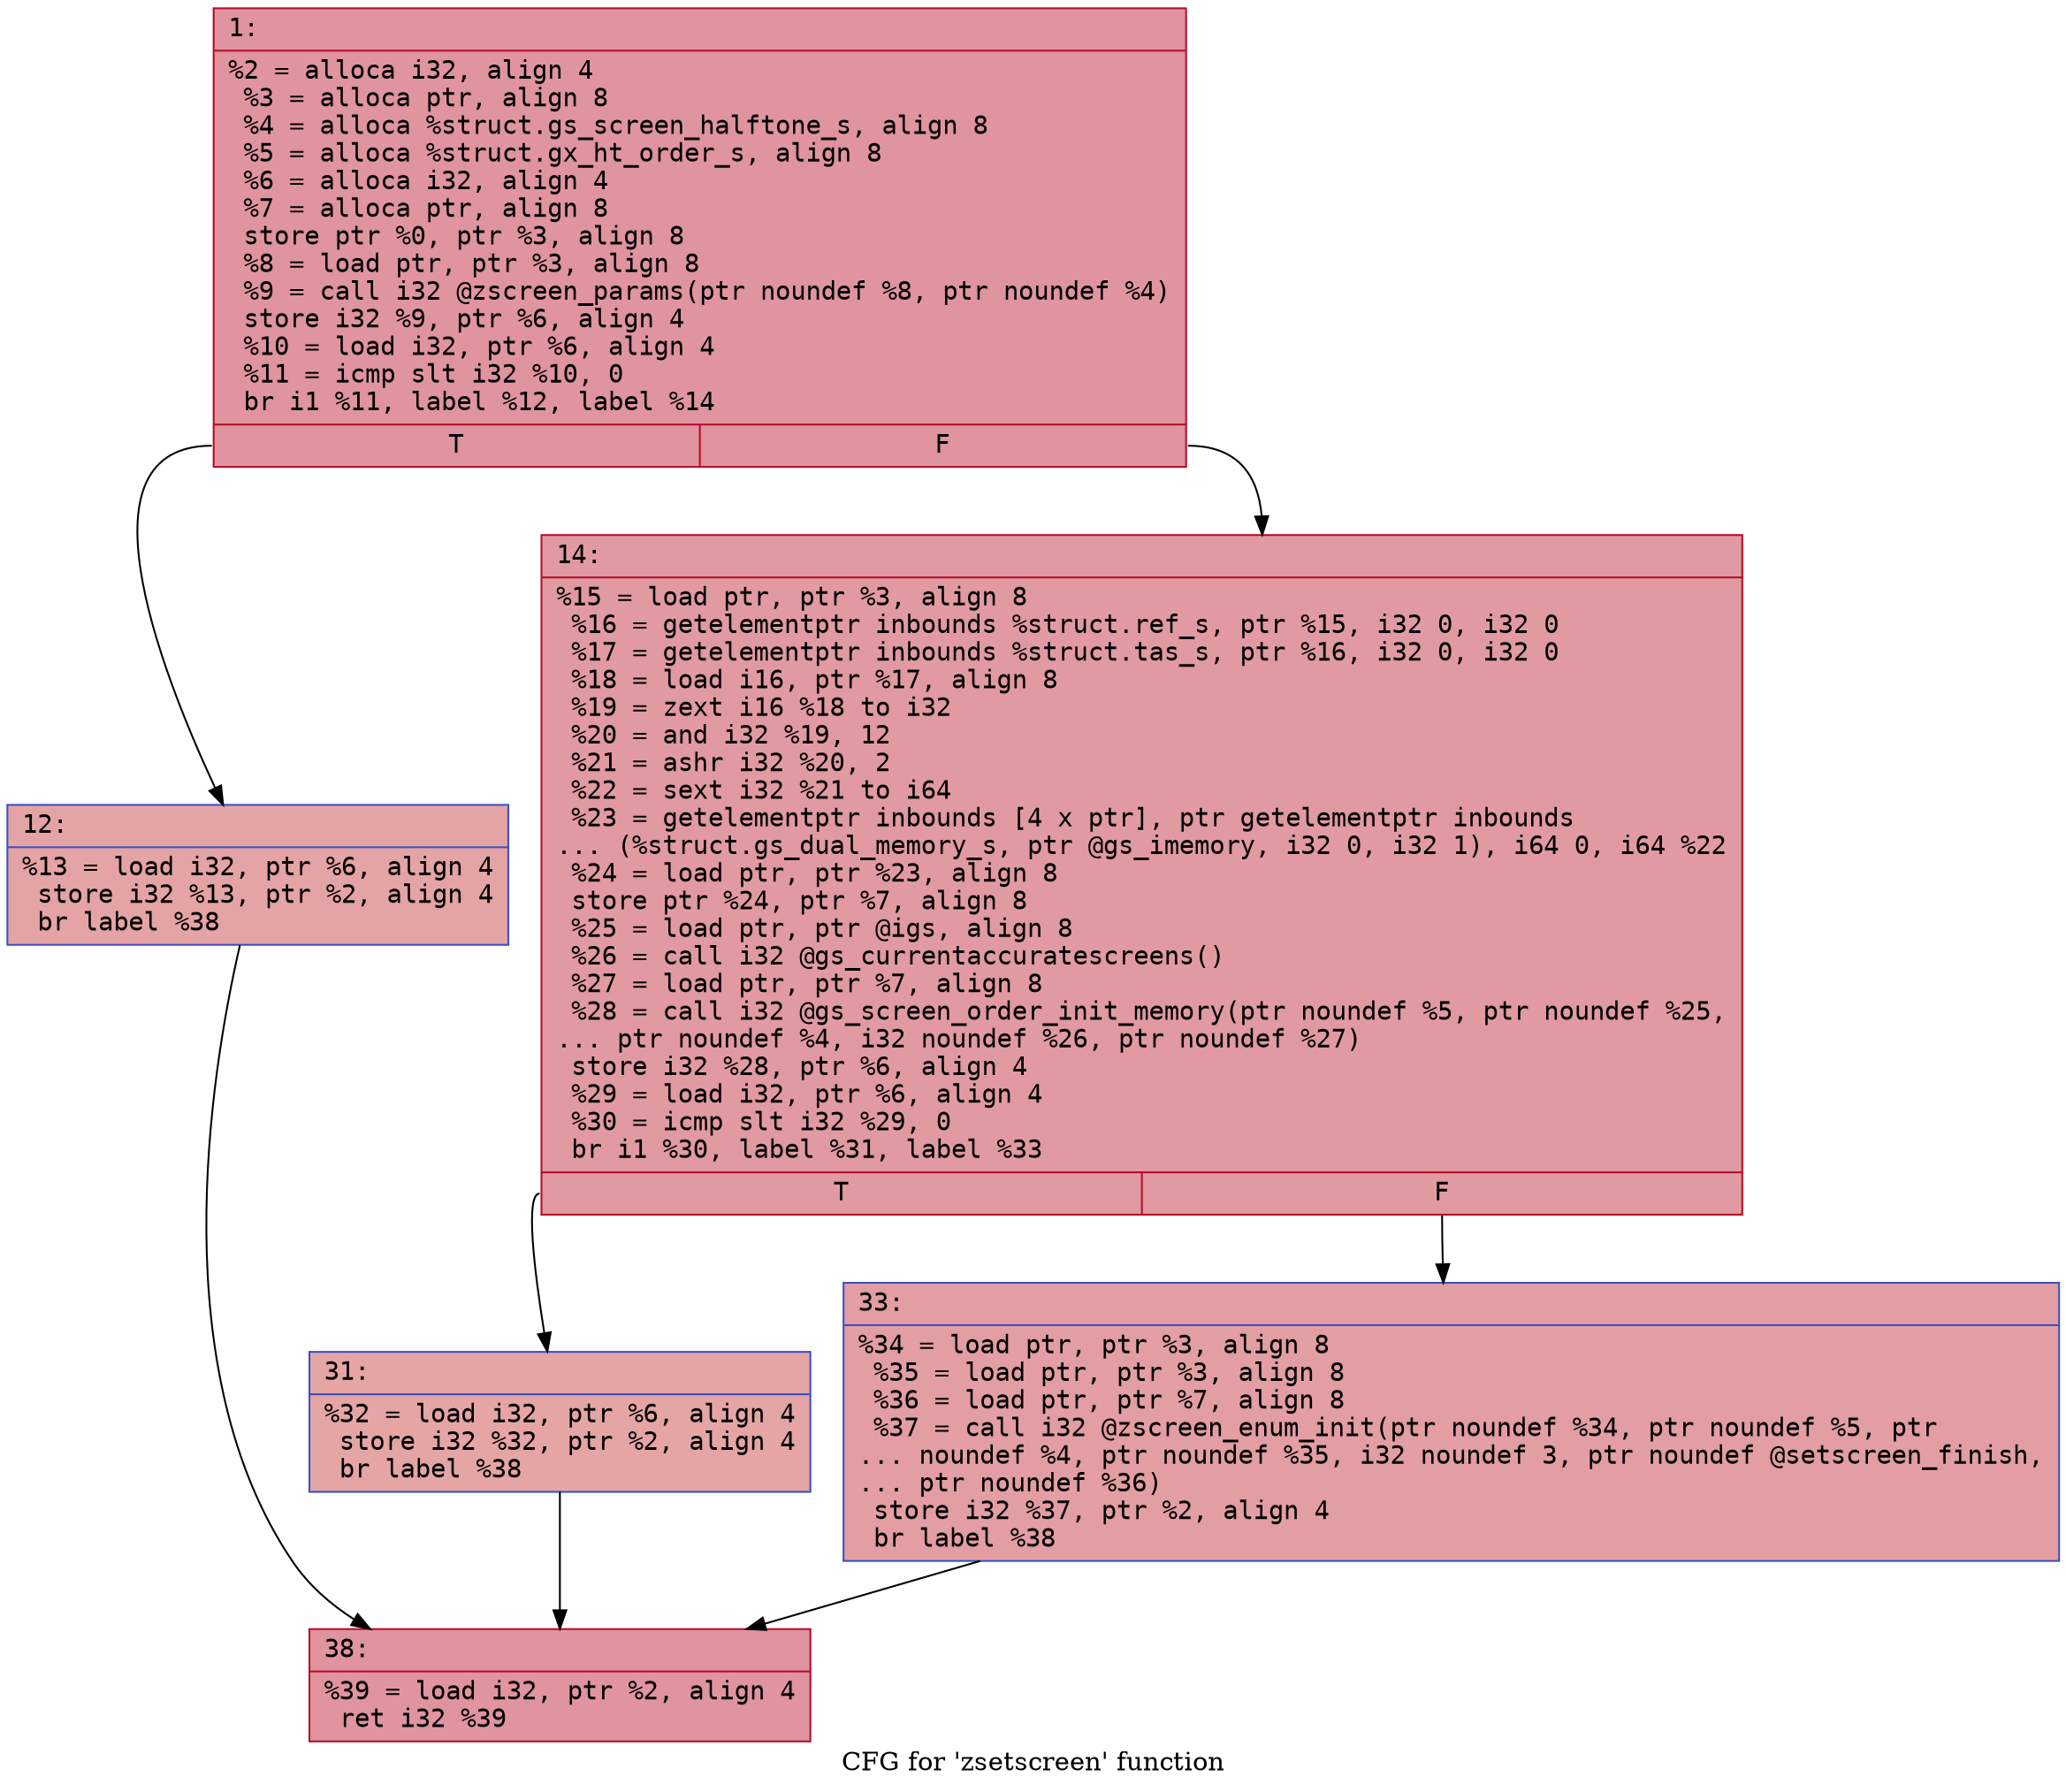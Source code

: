 digraph "CFG for 'zsetscreen' function" {
	label="CFG for 'zsetscreen' function";

	Node0x6000033b63a0 [shape=record,color="#b70d28ff", style=filled, fillcolor="#b70d2870" fontname="Courier",label="{1:\l|  %2 = alloca i32, align 4\l  %3 = alloca ptr, align 8\l  %4 = alloca %struct.gs_screen_halftone_s, align 8\l  %5 = alloca %struct.gx_ht_order_s, align 8\l  %6 = alloca i32, align 4\l  %7 = alloca ptr, align 8\l  store ptr %0, ptr %3, align 8\l  %8 = load ptr, ptr %3, align 8\l  %9 = call i32 @zscreen_params(ptr noundef %8, ptr noundef %4)\l  store i32 %9, ptr %6, align 4\l  %10 = load i32, ptr %6, align 4\l  %11 = icmp slt i32 %10, 0\l  br i1 %11, label %12, label %14\l|{<s0>T|<s1>F}}"];
	Node0x6000033b63a0:s0 -> Node0x6000033b63f0[tooltip="1 -> 12\nProbability 37.50%" ];
	Node0x6000033b63a0:s1 -> Node0x6000033b6440[tooltip="1 -> 14\nProbability 62.50%" ];
	Node0x6000033b63f0 [shape=record,color="#3d50c3ff", style=filled, fillcolor="#c32e3170" fontname="Courier",label="{12:\l|  %13 = load i32, ptr %6, align 4\l  store i32 %13, ptr %2, align 4\l  br label %38\l}"];
	Node0x6000033b63f0 -> Node0x6000033b6530[tooltip="12 -> 38\nProbability 100.00%" ];
	Node0x6000033b6440 [shape=record,color="#b70d28ff", style=filled, fillcolor="#bb1b2c70" fontname="Courier",label="{14:\l|  %15 = load ptr, ptr %3, align 8\l  %16 = getelementptr inbounds %struct.ref_s, ptr %15, i32 0, i32 0\l  %17 = getelementptr inbounds %struct.tas_s, ptr %16, i32 0, i32 0\l  %18 = load i16, ptr %17, align 8\l  %19 = zext i16 %18 to i32\l  %20 = and i32 %19, 12\l  %21 = ashr i32 %20, 2\l  %22 = sext i32 %21 to i64\l  %23 = getelementptr inbounds [4 x ptr], ptr getelementptr inbounds\l... (%struct.gs_dual_memory_s, ptr @gs_imemory, i32 0, i32 1), i64 0, i64 %22\l  %24 = load ptr, ptr %23, align 8\l  store ptr %24, ptr %7, align 8\l  %25 = load ptr, ptr @igs, align 8\l  %26 = call i32 @gs_currentaccuratescreens()\l  %27 = load ptr, ptr %7, align 8\l  %28 = call i32 @gs_screen_order_init_memory(ptr noundef %5, ptr noundef %25,\l... ptr noundef %4, i32 noundef %26, ptr noundef %27)\l  store i32 %28, ptr %6, align 4\l  %29 = load i32, ptr %6, align 4\l  %30 = icmp slt i32 %29, 0\l  br i1 %30, label %31, label %33\l|{<s0>T|<s1>F}}"];
	Node0x6000033b6440:s0 -> Node0x6000033b6490[tooltip="14 -> 31\nProbability 37.50%" ];
	Node0x6000033b6440:s1 -> Node0x6000033b64e0[tooltip="14 -> 33\nProbability 62.50%" ];
	Node0x6000033b6490 [shape=record,color="#3d50c3ff", style=filled, fillcolor="#c5333470" fontname="Courier",label="{31:\l|  %32 = load i32, ptr %6, align 4\l  store i32 %32, ptr %2, align 4\l  br label %38\l}"];
	Node0x6000033b6490 -> Node0x6000033b6530[tooltip="31 -> 38\nProbability 100.00%" ];
	Node0x6000033b64e0 [shape=record,color="#3d50c3ff", style=filled, fillcolor="#be242e70" fontname="Courier",label="{33:\l|  %34 = load ptr, ptr %3, align 8\l  %35 = load ptr, ptr %3, align 8\l  %36 = load ptr, ptr %7, align 8\l  %37 = call i32 @zscreen_enum_init(ptr noundef %34, ptr noundef %5, ptr\l... noundef %4, ptr noundef %35, i32 noundef 3, ptr noundef @setscreen_finish,\l... ptr noundef %36)\l  store i32 %37, ptr %2, align 4\l  br label %38\l}"];
	Node0x6000033b64e0 -> Node0x6000033b6530[tooltip="33 -> 38\nProbability 100.00%" ];
	Node0x6000033b6530 [shape=record,color="#b70d28ff", style=filled, fillcolor="#b70d2870" fontname="Courier",label="{38:\l|  %39 = load i32, ptr %2, align 4\l  ret i32 %39\l}"];
}
